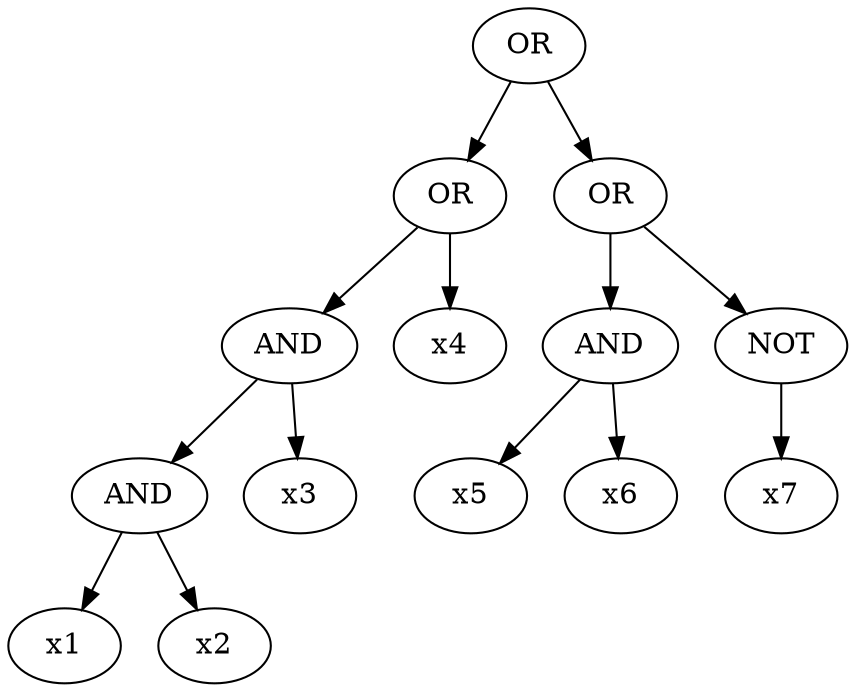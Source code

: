 digraph Tree {
	1 [label=OR]
	2 [label=OR]
	3 [label=OR]
	4 [label=AND]
	5 [label=x4]
	6 [label=AND]
	7 [label=NOT]
	8 [label=AND]
	9 [label=x3]
	10 [label=x5]
	11 [label=x6]
	12 [label=x7]
	13 [label=x1]
	14 [label=x2]
	1 -> 2
	1 -> 3
	2 -> 4
	2 -> 5
	3 -> 6
	3 -> 7
	4 -> 8
	4 -> 9
	6 -> 10
	6 -> 11
	7 -> 12
	8 -> 13
	8 -> 14
}
